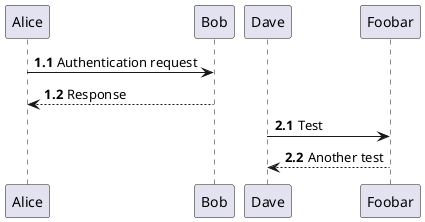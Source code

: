 {
  "sha1": "jnlg3020wqke9nx4ioln1tjj2foakti",
  "insertion": {
    "when": "2024-06-03T18:59:32.048Z",
    "user": "plantuml@gmail.com"
  }
}
@startuml
autonumber 1.1
Alice -> Bob: Authentication request
Bob --> Alice: Response

autonumber inc
'Now we have 2.1
Dave -> Foobar: Test
Foobar --> Dave: Another test
@enduml
